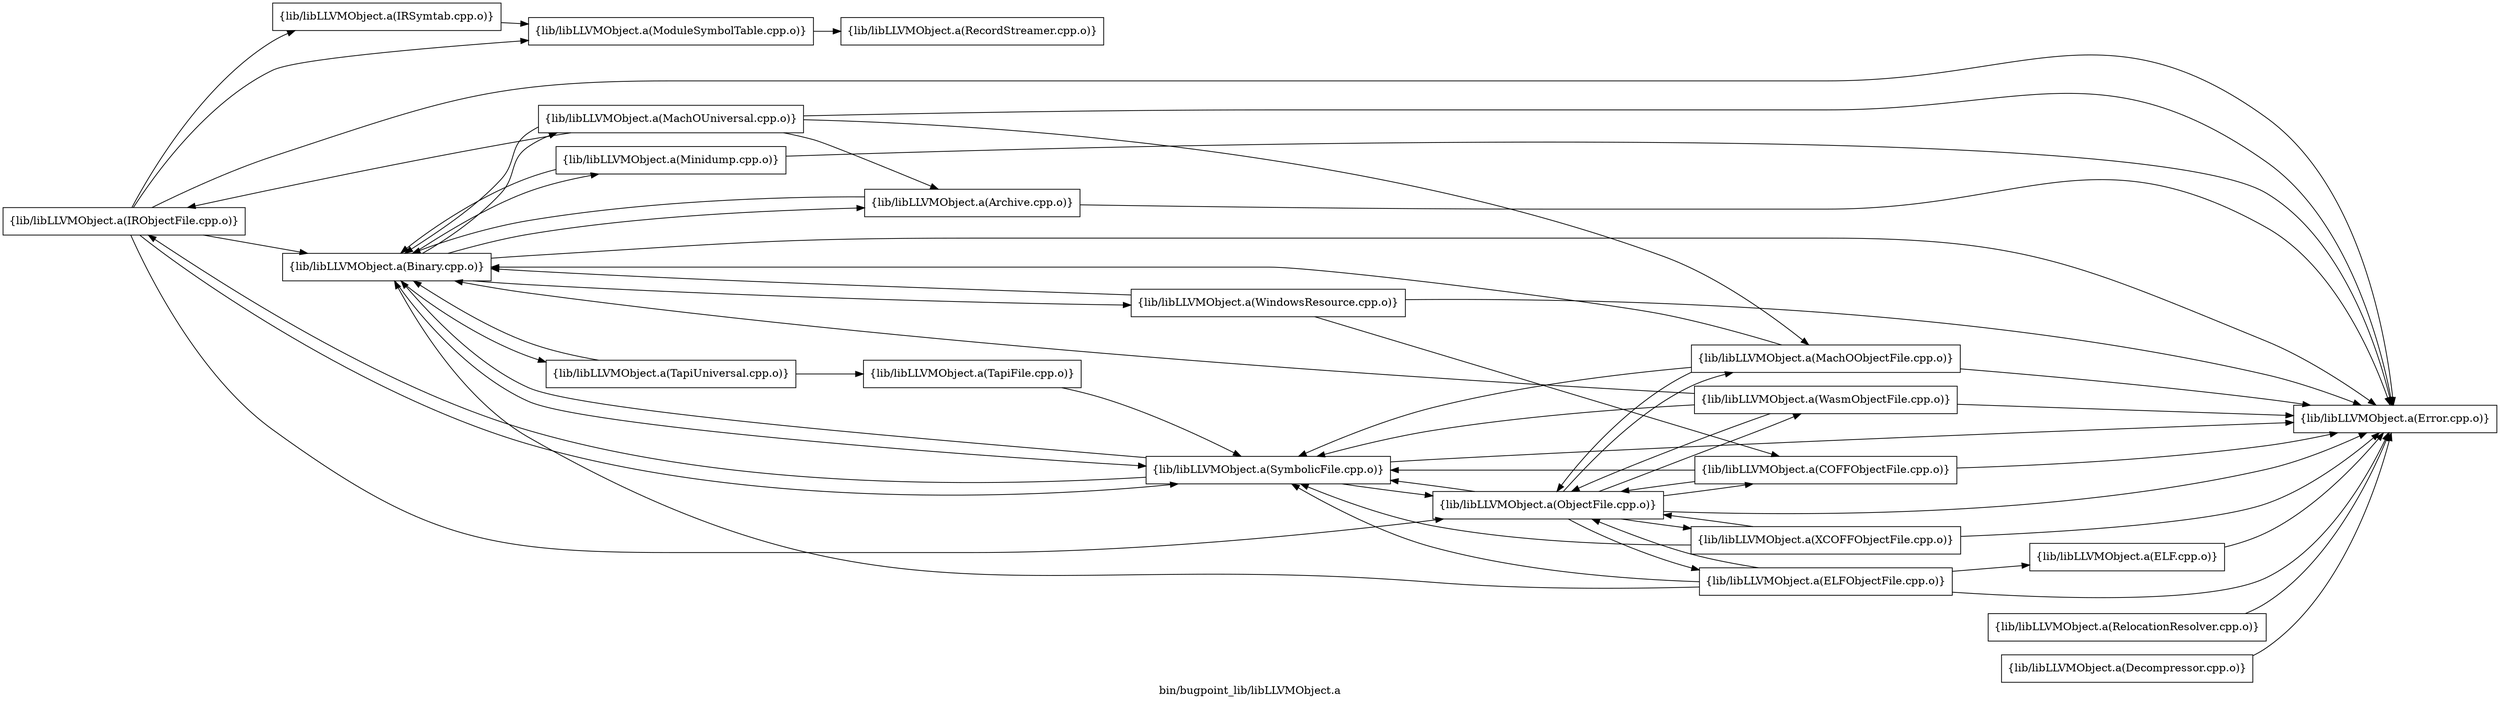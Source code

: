 digraph "bin/bugpoint_lib/libLLVMObject.a" {
	label="bin/bugpoint_lib/libLLVMObject.a";
	rankdir=LR;
	{ rank=same; Node0x55e717256108;  }

	Node0x55e717256108 [shape=record,shape=box,group=0,label="{lib/libLLVMObject.a(ModuleSymbolTable.cpp.o)}"];
	Node0x55e717256108 -> Node0x55e71724e9a8;
	Node0x55e71724cdd8 [shape=record,shape=box,group=0,label="{lib/libLLVMObject.a(IRSymtab.cpp.o)}"];
	Node0x55e71724cdd8 -> Node0x55e717256108;
	Node0x55e71724de18 [shape=record,shape=box,group=0,label="{lib/libLLVMObject.a(RelocationResolver.cpp.o)}"];
	Node0x55e71724de18 -> Node0x55e71724eea8;
	Node0x55e717261918 [shape=record,shape=box,group=0,label="{lib/libLLVMObject.a(Binary.cpp.o)}"];
	Node0x55e717261918 -> Node0x55e71724fa38;
	Node0x55e717261918 -> Node0x55e71724fee8;
	Node0x55e717261918 -> Node0x55e7172614b8;
	Node0x55e717261918 -> Node0x55e71724eea8;
	Node0x55e717261918 -> Node0x55e71724db48;
	Node0x55e717261918 -> Node0x55e717255488;
	Node0x55e717261918 -> Node0x55e71725b888;
	Node0x55e717264348 [shape=record,shape=box,group=0,label="{lib/libLLVMObject.a(Decompressor.cpp.o)}"];
	Node0x55e717264348 -> Node0x55e71724eea8;
	Node0x55e71724eea8 [shape=record,shape=box,group=0,label="{lib/libLLVMObject.a(Error.cpp.o)}"];
	Node0x55e71724cb58 [shape=record,shape=box,group=0,label="{lib/libLLVMObject.a(MachOObjectFile.cpp.o)}"];
	Node0x55e71724cb58 -> Node0x55e71724fa38;
	Node0x55e71724cb58 -> Node0x55e717261918;
	Node0x55e71724cb58 -> Node0x55e71724eea8;
	Node0x55e71724cb58 -> Node0x55e7172543f8;
	Node0x55e7172543f8 [shape=record,shape=box,group=0,label="{lib/libLLVMObject.a(ObjectFile.cpp.o)}"];
	Node0x55e7172543f8 -> Node0x55e71724cf18;
	Node0x55e7172543f8 -> Node0x55e71724fa38;
	Node0x55e7172543f8 -> Node0x55e71724eea8;
	Node0x55e7172543f8 -> Node0x55e71724cb58;
	Node0x55e7172543f8 -> Node0x55e717255078;
	Node0x55e7172543f8 -> Node0x55e71725c418;
	Node0x55e7172543f8 -> Node0x55e71725de58;
	Node0x55e71724fa38 [shape=record,shape=box,group=0,label="{lib/libLLVMObject.a(SymbolicFile.cpp.o)}"];
	Node0x55e71724fa38 -> Node0x55e717261918;
	Node0x55e71724fa38 -> Node0x55e71724eea8;
	Node0x55e71724fa38 -> Node0x55e717255c08;
	Node0x55e71724fa38 -> Node0x55e7172543f8;
	Node0x55e71724fee8 [shape=record,shape=box,group=0,label="{lib/libLLVMObject.a(TapiUniversal.cpp.o)}"];
	Node0x55e71724fee8 -> Node0x55e71724f268;
	Node0x55e71724fee8 -> Node0x55e717261918;
	Node0x55e7172614b8 [shape=record,shape=box,group=0,label="{lib/libLLVMObject.a(Archive.cpp.o)}"];
	Node0x55e7172614b8 -> Node0x55e717261918;
	Node0x55e7172614b8 -> Node0x55e71724eea8;
	Node0x55e71724db48 [shape=record,shape=box,group=0,label="{lib/libLLVMObject.a(MachOUniversal.cpp.o)}"];
	Node0x55e71724db48 -> Node0x55e717261918;
	Node0x55e71724db48 -> Node0x55e7172614b8;
	Node0x55e71724db48 -> Node0x55e71724eea8;
	Node0x55e71724db48 -> Node0x55e71724cb58;
	Node0x55e71724db48 -> Node0x55e717255c08;
	Node0x55e717255488 [shape=record,shape=box,group=0,label="{lib/libLLVMObject.a(Minidump.cpp.o)}"];
	Node0x55e717255488 -> Node0x55e717261918;
	Node0x55e717255488 -> Node0x55e71724eea8;
	Node0x55e71725b888 [shape=record,shape=box,group=0,label="{lib/libLLVMObject.a(WindowsResource.cpp.o)}"];
	Node0x55e71725b888 -> Node0x55e71724cf18;
	Node0x55e71725b888 -> Node0x55e717261918;
	Node0x55e71725b888 -> Node0x55e71724eea8;
	Node0x55e717255c08 [shape=record,shape=box,group=0,label="{lib/libLLVMObject.a(IRObjectFile.cpp.o)}"];
	Node0x55e717255c08 -> Node0x55e71724fa38;
	Node0x55e717255c08 -> Node0x55e717261918;
	Node0x55e717255c08 -> Node0x55e71724eea8;
	Node0x55e717255c08 -> Node0x55e71724cdd8;
	Node0x55e717255c08 -> Node0x55e717256108;
	Node0x55e717255c08 -> Node0x55e7172543f8;
	Node0x55e71724e9a8 [shape=record,shape=box,group=0,label="{lib/libLLVMObject.a(RecordStreamer.cpp.o)}"];
	Node0x55e71724cf18 [shape=record,shape=box,group=0,label="{lib/libLLVMObject.a(COFFObjectFile.cpp.o)}"];
	Node0x55e71724cf18 -> Node0x55e71724fa38;
	Node0x55e71724cf18 -> Node0x55e71724eea8;
	Node0x55e71724cf18 -> Node0x55e7172543f8;
	Node0x55e717255078 [shape=record,shape=box,group=0,label="{lib/libLLVMObject.a(ELFObjectFile.cpp.o)}"];
	Node0x55e717255078 -> Node0x55e71724fa38;
	Node0x55e717255078 -> Node0x55e717261918;
	Node0x55e717255078 -> Node0x55e71724eea8;
	Node0x55e717255078 -> Node0x55e7172543f8;
	Node0x55e717255078 -> Node0x55e717254948;
	Node0x55e71725c418 [shape=record,shape=box,group=0,label="{lib/libLLVMObject.a(WasmObjectFile.cpp.o)}"];
	Node0x55e71725c418 -> Node0x55e71724fa38;
	Node0x55e71725c418 -> Node0x55e717261918;
	Node0x55e71725c418 -> Node0x55e71724eea8;
	Node0x55e71725c418 -> Node0x55e7172543f8;
	Node0x55e71725de58 [shape=record,shape=box,group=0,label="{lib/libLLVMObject.a(XCOFFObjectFile.cpp.o)}"];
	Node0x55e71725de58 -> Node0x55e71724fa38;
	Node0x55e71725de58 -> Node0x55e71724eea8;
	Node0x55e71725de58 -> Node0x55e7172543f8;
	Node0x55e717254948 [shape=record,shape=box,group=0,label="{lib/libLLVMObject.a(ELF.cpp.o)}"];
	Node0x55e717254948 -> Node0x55e71724eea8;
	Node0x55e71724f268 [shape=record,shape=box,group=0,label="{lib/libLLVMObject.a(TapiFile.cpp.o)}"];
	Node0x55e71724f268 -> Node0x55e71724fa38;
}
